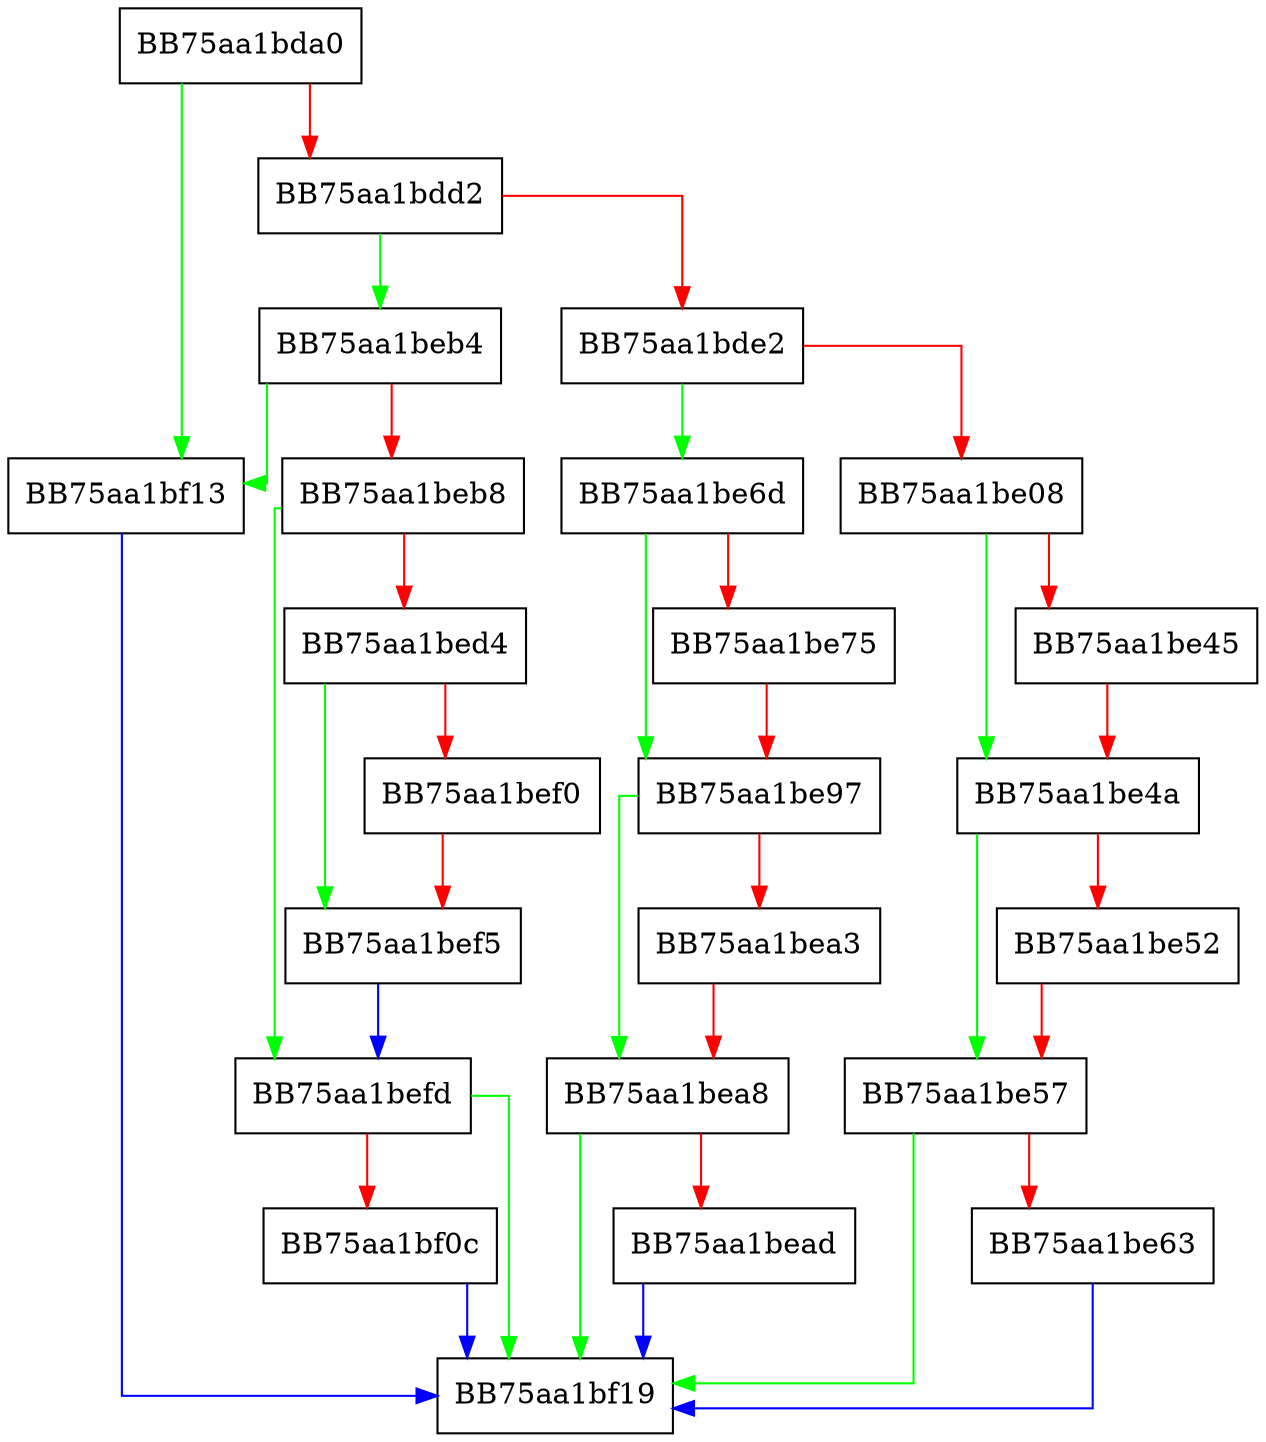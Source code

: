 digraph left_intersect {
  node [shape="box"];
  graph [splines=ortho];
  BB75aa1bda0 -> BB75aa1bf13 [color="green"];
  BB75aa1bda0 -> BB75aa1bdd2 [color="red"];
  BB75aa1bdd2 -> BB75aa1beb4 [color="green"];
  BB75aa1bdd2 -> BB75aa1bde2 [color="red"];
  BB75aa1bde2 -> BB75aa1be6d [color="green"];
  BB75aa1bde2 -> BB75aa1be08 [color="red"];
  BB75aa1be08 -> BB75aa1be4a [color="green"];
  BB75aa1be08 -> BB75aa1be45 [color="red"];
  BB75aa1be45 -> BB75aa1be4a [color="red"];
  BB75aa1be4a -> BB75aa1be57 [color="green"];
  BB75aa1be4a -> BB75aa1be52 [color="red"];
  BB75aa1be52 -> BB75aa1be57 [color="red"];
  BB75aa1be57 -> BB75aa1bf19 [color="green"];
  BB75aa1be57 -> BB75aa1be63 [color="red"];
  BB75aa1be63 -> BB75aa1bf19 [color="blue"];
  BB75aa1be6d -> BB75aa1be97 [color="green"];
  BB75aa1be6d -> BB75aa1be75 [color="red"];
  BB75aa1be75 -> BB75aa1be97 [color="red"];
  BB75aa1be97 -> BB75aa1bea8 [color="green"];
  BB75aa1be97 -> BB75aa1bea3 [color="red"];
  BB75aa1bea3 -> BB75aa1bea8 [color="red"];
  BB75aa1bea8 -> BB75aa1bf19 [color="green"];
  BB75aa1bea8 -> BB75aa1bead [color="red"];
  BB75aa1bead -> BB75aa1bf19 [color="blue"];
  BB75aa1beb4 -> BB75aa1bf13 [color="green"];
  BB75aa1beb4 -> BB75aa1beb8 [color="red"];
  BB75aa1beb8 -> BB75aa1befd [color="green"];
  BB75aa1beb8 -> BB75aa1bed4 [color="red"];
  BB75aa1bed4 -> BB75aa1bef5 [color="green"];
  BB75aa1bed4 -> BB75aa1bef0 [color="red"];
  BB75aa1bef0 -> BB75aa1bef5 [color="red"];
  BB75aa1bef5 -> BB75aa1befd [color="blue"];
  BB75aa1befd -> BB75aa1bf19 [color="green"];
  BB75aa1befd -> BB75aa1bf0c [color="red"];
  BB75aa1bf0c -> BB75aa1bf19 [color="blue"];
  BB75aa1bf13 -> BB75aa1bf19 [color="blue"];
}